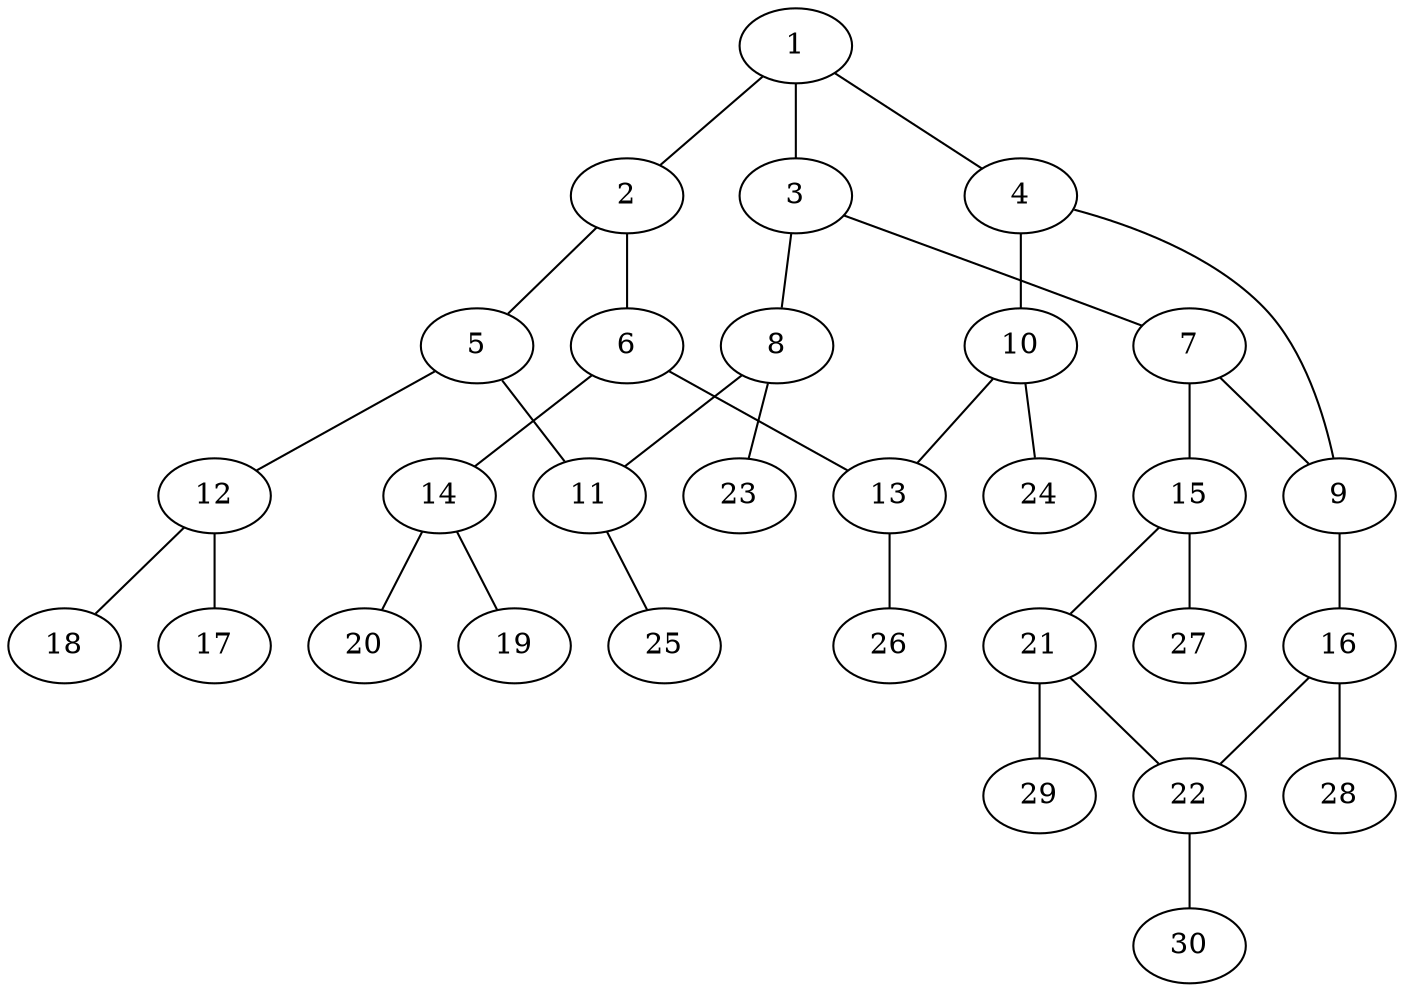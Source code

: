 graph molecule_3883 {
	1	 [chem=C];
	2	 [chem=C];
	1 -- 2	 [valence=1];
	3	 [chem=C];
	1 -- 3	 [valence=2];
	4	 [chem=C];
	1 -- 4	 [valence=1];
	5	 [chem=C];
	2 -- 5	 [valence=2];
	6	 [chem=C];
	2 -- 6	 [valence=1];
	7	 [chem=C];
	3 -- 7	 [valence=1];
	8	 [chem=C];
	3 -- 8	 [valence=1];
	9	 [chem=C];
	4 -- 9	 [valence=1];
	10	 [chem=C];
	4 -- 10	 [valence=2];
	11	 [chem=C];
	5 -- 11	 [valence=1];
	12	 [chem=N];
	5 -- 12	 [valence=1];
	13	 [chem=C];
	6 -- 13	 [valence=2];
	14	 [chem=N];
	6 -- 14	 [valence=1];
	7 -- 9	 [valence=2];
	15	 [chem=C];
	7 -- 15	 [valence=1];
	8 -- 11	 [valence=2];
	23	 [chem=H];
	8 -- 23	 [valence=1];
	16	 [chem=C];
	9 -- 16	 [valence=1];
	10 -- 13	 [valence=1];
	24	 [chem=H];
	10 -- 24	 [valence=1];
	25	 [chem=H];
	11 -- 25	 [valence=1];
	17	 [chem=O];
	12 -- 17	 [valence=2];
	18	 [chem=O];
	12 -- 18	 [valence=1];
	26	 [chem=H];
	13 -- 26	 [valence=1];
	19	 [chem=O];
	14 -- 19	 [valence=2];
	20	 [chem=O];
	14 -- 20	 [valence=1];
	21	 [chem=C];
	15 -- 21	 [valence=2];
	27	 [chem=H];
	15 -- 27	 [valence=1];
	22	 [chem=C];
	16 -- 22	 [valence=2];
	28	 [chem=H];
	16 -- 28	 [valence=1];
	21 -- 22	 [valence=1];
	29	 [chem=H];
	21 -- 29	 [valence=1];
	30	 [chem=H];
	22 -- 30	 [valence=1];
}
